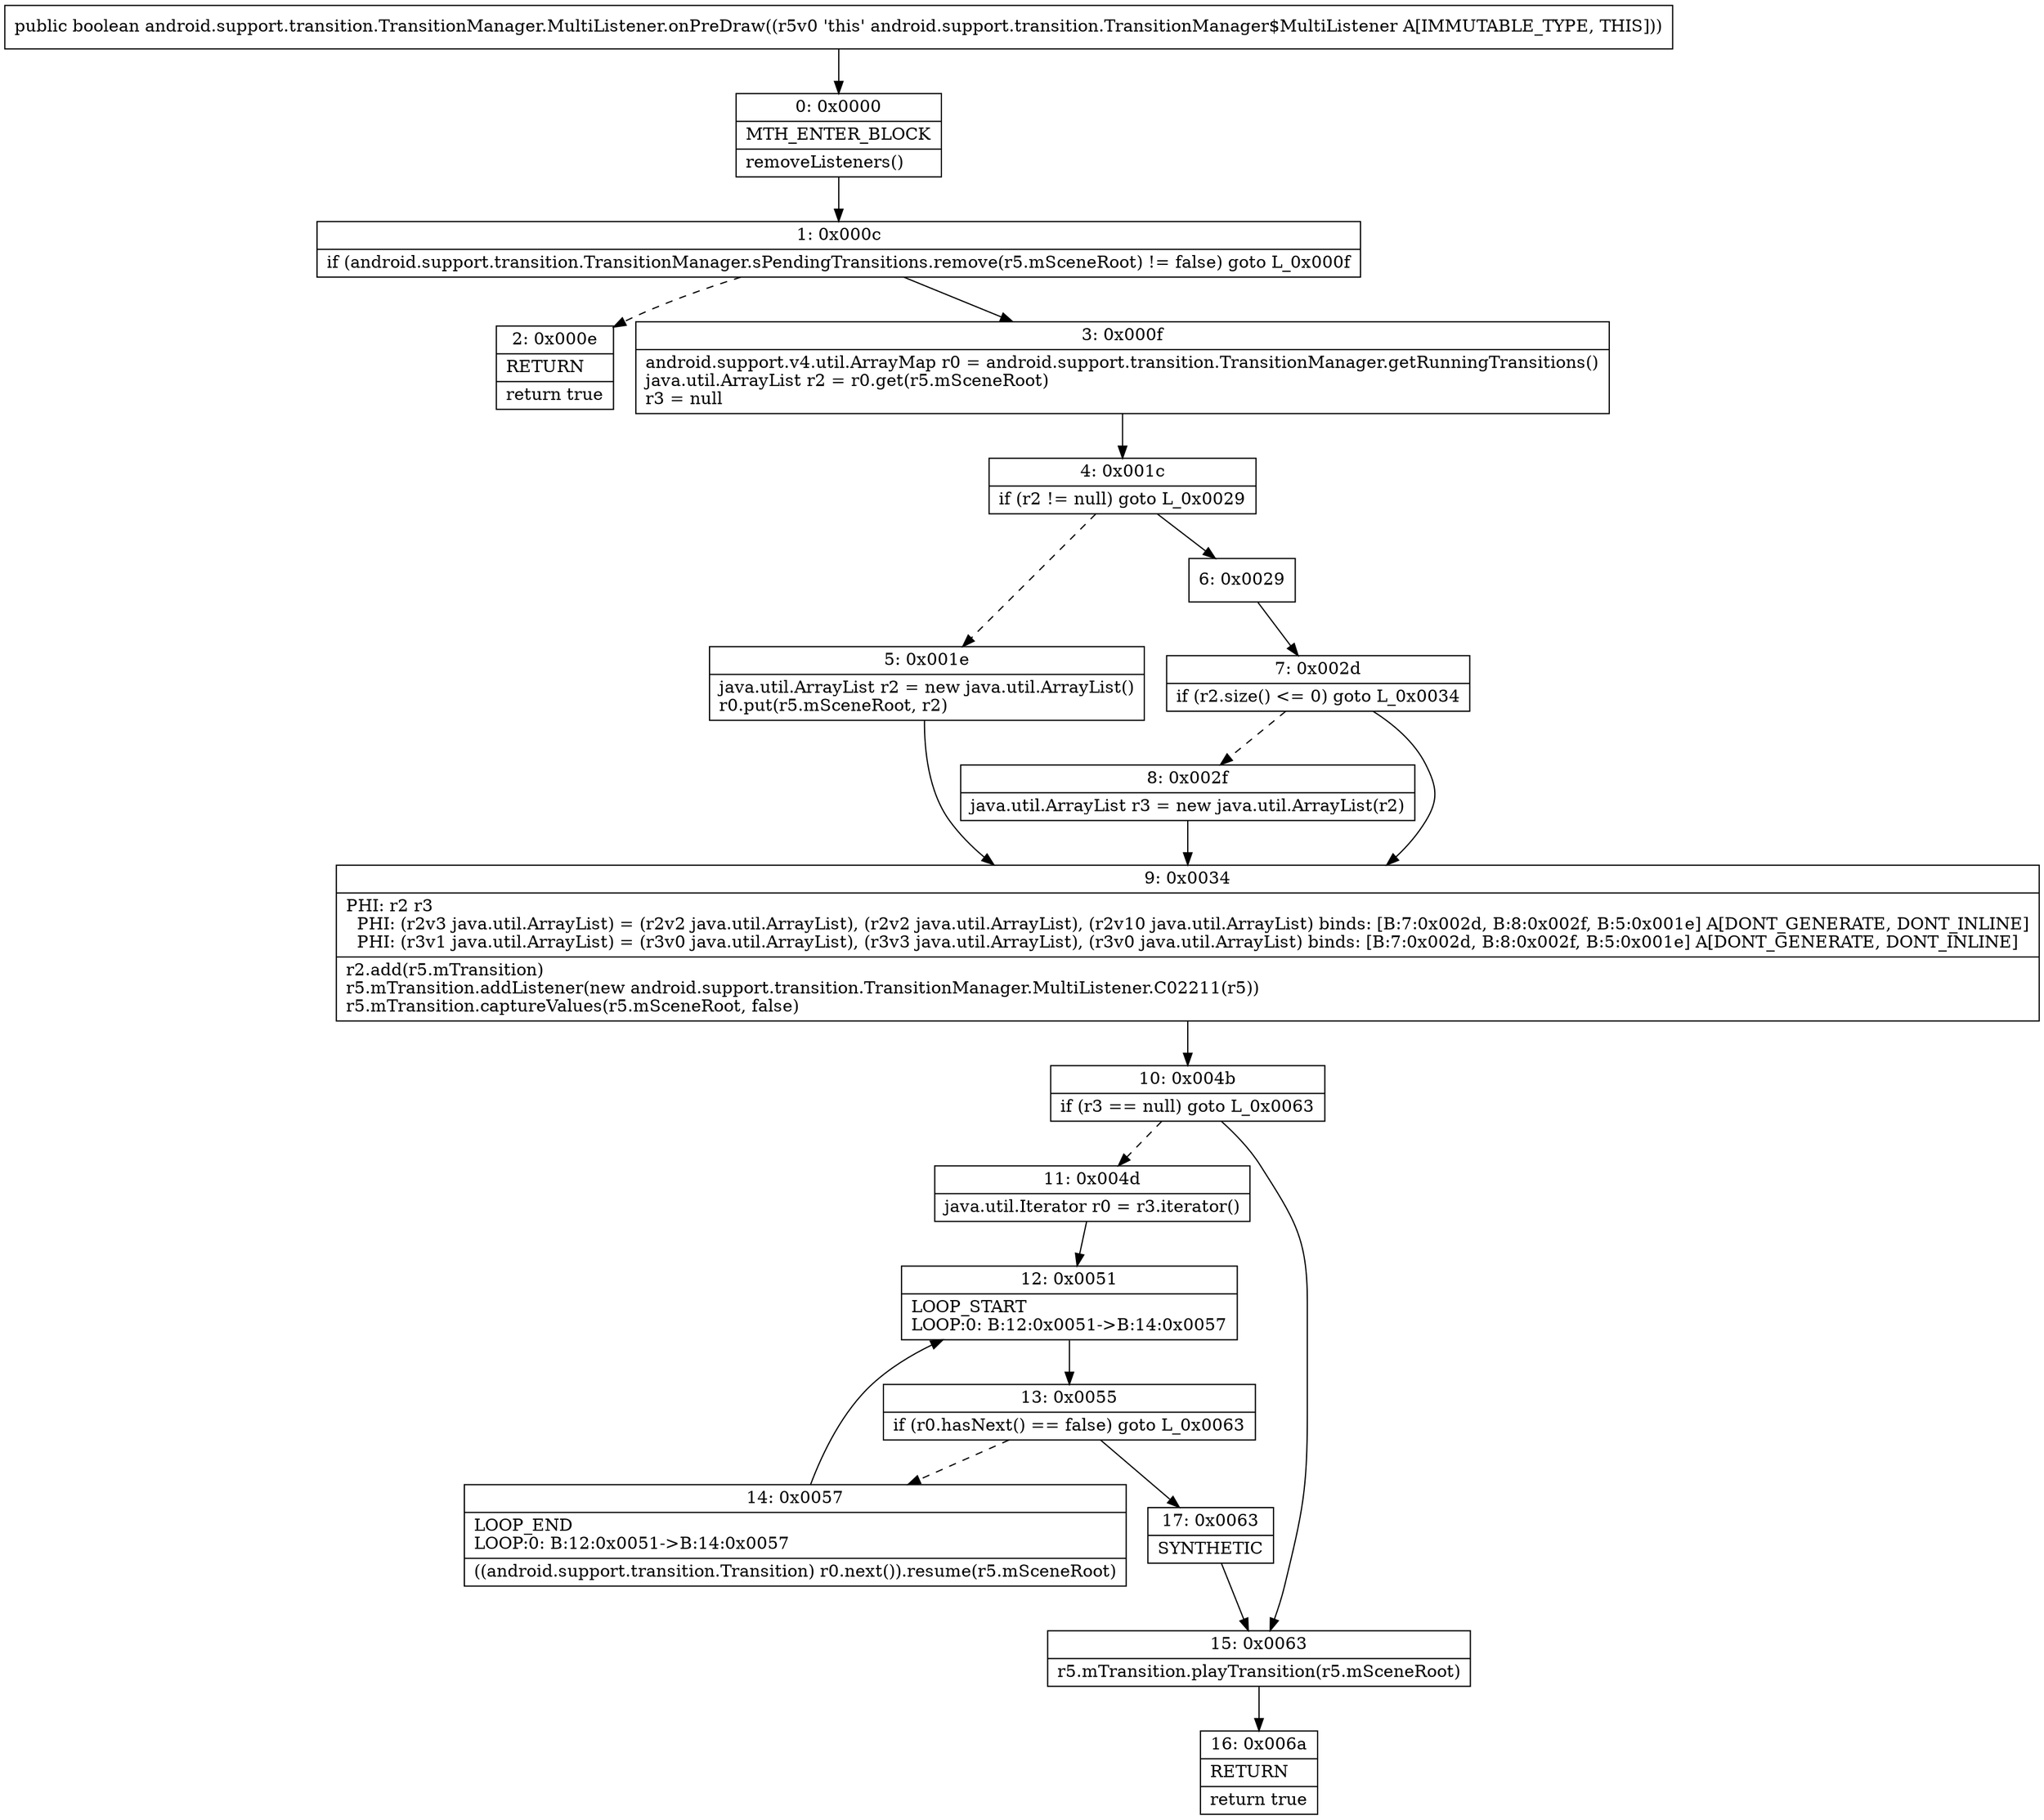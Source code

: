 digraph "CFG forandroid.support.transition.TransitionManager.MultiListener.onPreDraw()Z" {
Node_0 [shape=record,label="{0\:\ 0x0000|MTH_ENTER_BLOCK\l|removeListeners()\l}"];
Node_1 [shape=record,label="{1\:\ 0x000c|if (android.support.transition.TransitionManager.sPendingTransitions.remove(r5.mSceneRoot) != false) goto L_0x000f\l}"];
Node_2 [shape=record,label="{2\:\ 0x000e|RETURN\l|return true\l}"];
Node_3 [shape=record,label="{3\:\ 0x000f|android.support.v4.util.ArrayMap r0 = android.support.transition.TransitionManager.getRunningTransitions()\ljava.util.ArrayList r2 = r0.get(r5.mSceneRoot)\lr3 = null\l}"];
Node_4 [shape=record,label="{4\:\ 0x001c|if (r2 != null) goto L_0x0029\l}"];
Node_5 [shape=record,label="{5\:\ 0x001e|java.util.ArrayList r2 = new java.util.ArrayList()\lr0.put(r5.mSceneRoot, r2)\l}"];
Node_6 [shape=record,label="{6\:\ 0x0029}"];
Node_7 [shape=record,label="{7\:\ 0x002d|if (r2.size() \<= 0) goto L_0x0034\l}"];
Node_8 [shape=record,label="{8\:\ 0x002f|java.util.ArrayList r3 = new java.util.ArrayList(r2)\l}"];
Node_9 [shape=record,label="{9\:\ 0x0034|PHI: r2 r3 \l  PHI: (r2v3 java.util.ArrayList) = (r2v2 java.util.ArrayList), (r2v2 java.util.ArrayList), (r2v10 java.util.ArrayList) binds: [B:7:0x002d, B:8:0x002f, B:5:0x001e] A[DONT_GENERATE, DONT_INLINE]\l  PHI: (r3v1 java.util.ArrayList) = (r3v0 java.util.ArrayList), (r3v3 java.util.ArrayList), (r3v0 java.util.ArrayList) binds: [B:7:0x002d, B:8:0x002f, B:5:0x001e] A[DONT_GENERATE, DONT_INLINE]\l|r2.add(r5.mTransition)\lr5.mTransition.addListener(new android.support.transition.TransitionManager.MultiListener.C02211(r5))\lr5.mTransition.captureValues(r5.mSceneRoot, false)\l}"];
Node_10 [shape=record,label="{10\:\ 0x004b|if (r3 == null) goto L_0x0063\l}"];
Node_11 [shape=record,label="{11\:\ 0x004d|java.util.Iterator r0 = r3.iterator()\l}"];
Node_12 [shape=record,label="{12\:\ 0x0051|LOOP_START\lLOOP:0: B:12:0x0051\-\>B:14:0x0057\l}"];
Node_13 [shape=record,label="{13\:\ 0x0055|if (r0.hasNext() == false) goto L_0x0063\l}"];
Node_14 [shape=record,label="{14\:\ 0x0057|LOOP_END\lLOOP:0: B:12:0x0051\-\>B:14:0x0057\l|((android.support.transition.Transition) r0.next()).resume(r5.mSceneRoot)\l}"];
Node_15 [shape=record,label="{15\:\ 0x0063|r5.mTransition.playTransition(r5.mSceneRoot)\l}"];
Node_16 [shape=record,label="{16\:\ 0x006a|RETURN\l|return true\l}"];
Node_17 [shape=record,label="{17\:\ 0x0063|SYNTHETIC\l}"];
MethodNode[shape=record,label="{public boolean android.support.transition.TransitionManager.MultiListener.onPreDraw((r5v0 'this' android.support.transition.TransitionManager$MultiListener A[IMMUTABLE_TYPE, THIS])) }"];
MethodNode -> Node_0;
Node_0 -> Node_1;
Node_1 -> Node_2[style=dashed];
Node_1 -> Node_3;
Node_3 -> Node_4;
Node_4 -> Node_5[style=dashed];
Node_4 -> Node_6;
Node_5 -> Node_9;
Node_6 -> Node_7;
Node_7 -> Node_8[style=dashed];
Node_7 -> Node_9;
Node_8 -> Node_9;
Node_9 -> Node_10;
Node_10 -> Node_11[style=dashed];
Node_10 -> Node_15;
Node_11 -> Node_12;
Node_12 -> Node_13;
Node_13 -> Node_14[style=dashed];
Node_13 -> Node_17;
Node_14 -> Node_12;
Node_15 -> Node_16;
Node_17 -> Node_15;
}

